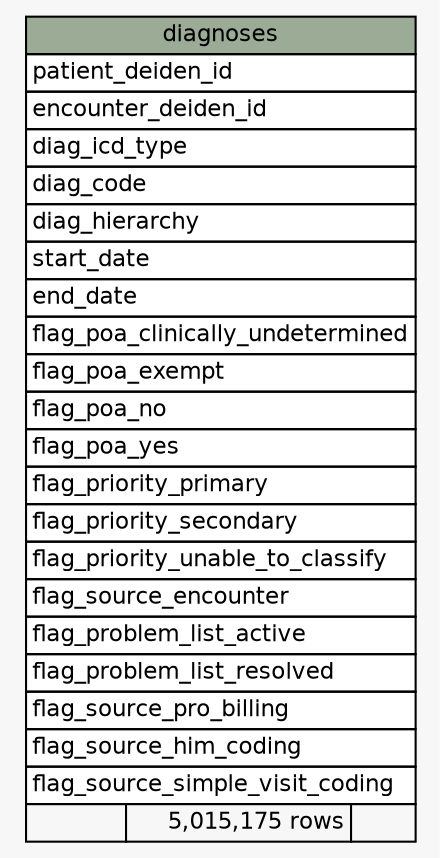 // dot 2.38.0 on Linux 4.15.0-34-generic
// SchemaSpy rev 590
digraph "diagnoses" {
  graph [
    rankdir="RL"
    bgcolor="#f7f7f7"
    nodesep="0.18"
    ranksep="0.46"
    fontname="Helvetica"
    fontsize="11"
  ];
  node [
    fontname="Helvetica"
    fontsize="11"
    shape="plaintext"
  ];
  edge [
    arrowsize="0.8"
  ];
  "diagnoses" [
    label=<
    <TABLE BORDER="0" CELLBORDER="1" CELLSPACING="0" BGCOLOR="#ffffff">
      <TR><TD COLSPAN="3" BGCOLOR="#9bab96" ALIGN="CENTER">diagnoses</TD></TR>
      <TR><TD PORT="patient_deiden_id" COLSPAN="3" ALIGN="LEFT">patient_deiden_id</TD></TR>
      <TR><TD PORT="encounter_deiden_id" COLSPAN="3" ALIGN="LEFT">encounter_deiden_id</TD></TR>
      <TR><TD PORT="diag_icd_type" COLSPAN="3" ALIGN="LEFT">diag_icd_type</TD></TR>
      <TR><TD PORT="diag_code" COLSPAN="3" ALIGN="LEFT">diag_code</TD></TR>
      <TR><TD PORT="diag_hierarchy" COLSPAN="3" ALIGN="LEFT">diag_hierarchy</TD></TR>
      <TR><TD PORT="start_date" COLSPAN="3" ALIGN="LEFT">start_date</TD></TR>
      <TR><TD PORT="end_date" COLSPAN="3" ALIGN="LEFT">end_date</TD></TR>
      <TR><TD PORT="flag_poa_clinically_undetermined" COLSPAN="3" ALIGN="LEFT">flag_poa_clinically_undetermined</TD></TR>
      <TR><TD PORT="flag_poa_exempt" COLSPAN="3" ALIGN="LEFT">flag_poa_exempt</TD></TR>
      <TR><TD PORT="flag_poa_no" COLSPAN="3" ALIGN="LEFT">flag_poa_no</TD></TR>
      <TR><TD PORT="flag_poa_yes" COLSPAN="3" ALIGN="LEFT">flag_poa_yes</TD></TR>
      <TR><TD PORT="flag_priority_primary" COLSPAN="3" ALIGN="LEFT">flag_priority_primary</TD></TR>
      <TR><TD PORT="flag_priority_secondary" COLSPAN="3" ALIGN="LEFT">flag_priority_secondary</TD></TR>
      <TR><TD PORT="flag_priority_unable_to_classify" COLSPAN="3" ALIGN="LEFT">flag_priority_unable_to_classify</TD></TR>
      <TR><TD PORT="flag_source_encounter" COLSPAN="3" ALIGN="LEFT">flag_source_encounter</TD></TR>
      <TR><TD PORT="flag_problem_list_active" COLSPAN="3" ALIGN="LEFT">flag_problem_list_active</TD></TR>
      <TR><TD PORT="flag_problem_list_resolved" COLSPAN="3" ALIGN="LEFT">flag_problem_list_resolved</TD></TR>
      <TR><TD PORT="flag_source_pro_billing" COLSPAN="3" ALIGN="LEFT">flag_source_pro_billing</TD></TR>
      <TR><TD PORT="flag_source_him_coding" COLSPAN="3" ALIGN="LEFT">flag_source_him_coding</TD></TR>
      <TR><TD PORT="flag_source_simple_visit_coding" COLSPAN="3" ALIGN="LEFT">flag_source_simple_visit_coding</TD></TR>
      <TR><TD ALIGN="LEFT" BGCOLOR="#f7f7f7">  </TD><TD ALIGN="RIGHT" BGCOLOR="#f7f7f7">5,015,175 rows</TD><TD ALIGN="RIGHT" BGCOLOR="#f7f7f7">  </TD></TR>
    </TABLE>>
    URL="tables/diagnoses.html"
    tooltip="diagnoses"
  ];
}
